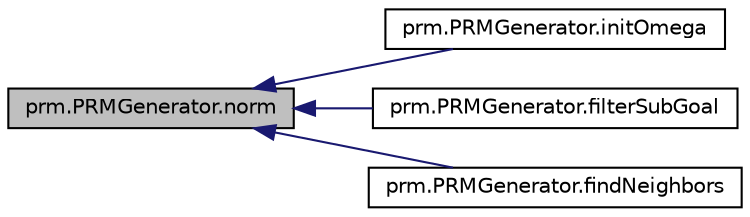 digraph "prm.PRMGenerator.norm"
{
  edge [fontname="Helvetica",fontsize="10",labelfontname="Helvetica",labelfontsize="10"];
  node [fontname="Helvetica",fontsize="10",shape=record];
  rankdir="LR";
  Node1 [label="prm.PRMGenerator.norm",height=0.2,width=0.4,color="black", fillcolor="grey75", style="filled" fontcolor="black"];
  Node1 -> Node2 [dir="back",color="midnightblue",fontsize="10",style="solid"];
  Node2 [label="prm.PRMGenerator.initOmega",height=0.2,width=0.4,color="black", fillcolor="white", style="filled",URL="$classprm_1_1PRMGenerator.html#aaa44a7e209bb06af27c4120b78d70cfb",tooltip="Initiates the omega function which holds the node weights. "];
  Node1 -> Node3 [dir="back",color="midnightblue",fontsize="10",style="solid"];
  Node3 [label="prm.PRMGenerator.filterSubGoal",height=0.2,width=0.4,color="black", fillcolor="white", style="filled",URL="$classprm_1_1PRMGenerator.html#a95608c8cfd4364e3b2a9d20709161365",tooltip="Filters out sample points that are inside of obstacles or otherwise inadequate. "];
  Node1 -> Node4 [dir="back",color="midnightblue",fontsize="10",style="solid"];
  Node4 [label="prm.PRMGenerator.findNeighbors",height=0.2,width=0.4,color="black", fillcolor="white", style="filled",URL="$classprm_1_1PRMGenerator.html#a2acf210887cb331b20c5378da634b4eb",tooltip="Finds suitable neighbours for a sample point. "];
}
